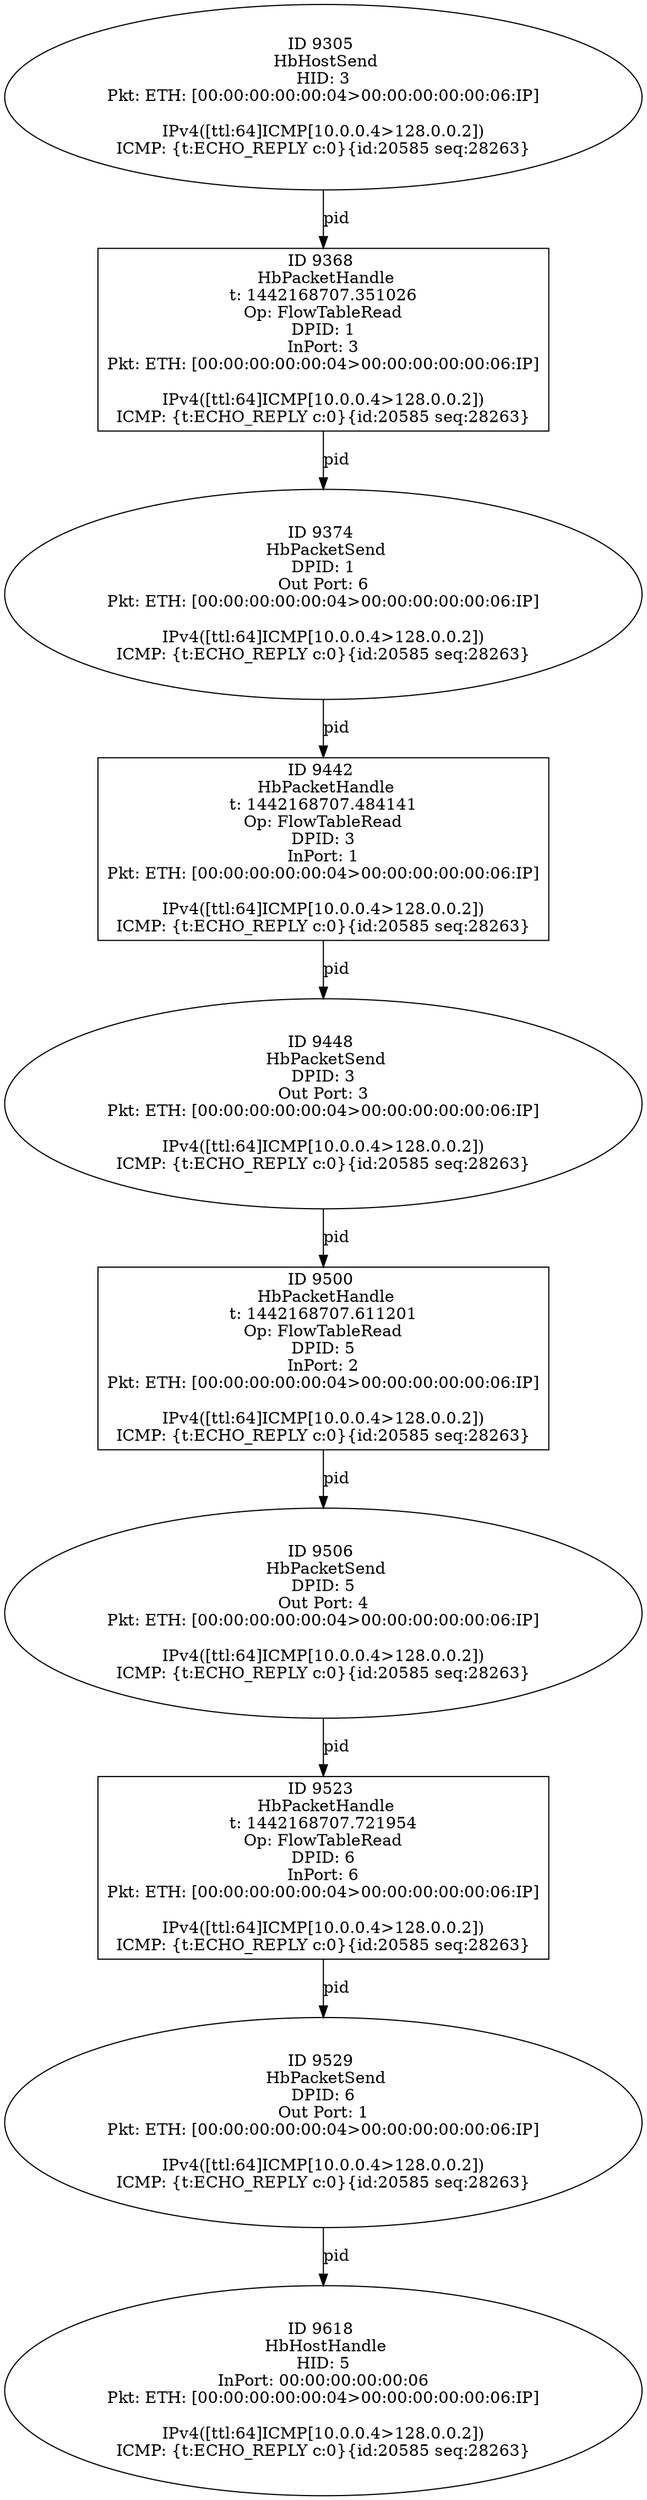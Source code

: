 strict digraph G {
9442 [shape=box, event=<hb_events.HbPacketHandle object at 0x108cd1fd0>, label="ID 9442 
 HbPacketHandle
t: 1442168707.484141
Op: FlowTableRead
DPID: 3
InPort: 1
Pkt: ETH: [00:00:00:00:00:04>00:00:00:00:00:06:IP]

IPv4([ttl:64]ICMP[10.0.0.4>128.0.0.2])
ICMP: {t:ECHO_REPLY c:0}{id:20585 seq:28263}"];
9448 [shape=oval, event=<hb_events.HbPacketSend object at 0x108cd74d0>, label="ID 9448 
 HbPacketSend
DPID: 3
Out Port: 3
Pkt: ETH: [00:00:00:00:00:04>00:00:00:00:00:06:IP]

IPv4([ttl:64]ICMP[10.0.0.4>128.0.0.2])
ICMP: {t:ECHO_REPLY c:0}{id:20585 seq:28263}"];
9506 [shape=oval, event=<hb_events.HbPacketSend object at 0x108d07190>, label="ID 9506 
 HbPacketSend
DPID: 5
Out Port: 4
Pkt: ETH: [00:00:00:00:00:04>00:00:00:00:00:06:IP]

IPv4([ttl:64]ICMP[10.0.0.4>128.0.0.2])
ICMP: {t:ECHO_REPLY c:0}{id:20585 seq:28263}"];
9618 [shape=oval, event=<hb_events.HbHostHandle object at 0x108d65050>, label="ID 9618 
 HbHostHandle
HID: 5
InPort: 00:00:00:00:00:06
Pkt: ETH: [00:00:00:00:00:04>00:00:00:00:00:06:IP]

IPv4([ttl:64]ICMP[10.0.0.4>128.0.0.2])
ICMP: {t:ECHO_REPLY c:0}{id:20585 seq:28263}"];
9523 [shape=box, event=<hb_events.HbPacketHandle object at 0x108d15810>, label="ID 9523 
 HbPacketHandle
t: 1442168707.721954
Op: FlowTableRead
DPID: 6
InPort: 6
Pkt: ETH: [00:00:00:00:00:04>00:00:00:00:00:06:IP]

IPv4([ttl:64]ICMP[10.0.0.4>128.0.0.2])
ICMP: {t:ECHO_REPLY c:0}{id:20585 seq:28263}"];
9305 [shape=oval, event=<hb_events.HbHostSend object at 0x108c50ad0>, label="ID 9305 
 HbHostSend
HID: 3
Pkt: ETH: [00:00:00:00:00:04>00:00:00:00:00:06:IP]

IPv4([ttl:64]ICMP[10.0.0.4>128.0.0.2])
ICMP: {t:ECHO_REPLY c:0}{id:20585 seq:28263}"];
9368 [shape=box, event=<hb_events.HbPacketHandle object at 0x108c95150>, label="ID 9368 
 HbPacketHandle
t: 1442168707.351026
Op: FlowTableRead
DPID: 1
InPort: 3
Pkt: ETH: [00:00:00:00:00:04>00:00:00:00:00:06:IP]

IPv4([ttl:64]ICMP[10.0.0.4>128.0.0.2])
ICMP: {t:ECHO_REPLY c:0}{id:20585 seq:28263}"];
9529 [shape=oval, event=<hb_events.HbPacketSend object at 0x108d15c50>, label="ID 9529 
 HbPacketSend
DPID: 6
Out Port: 1
Pkt: ETH: [00:00:00:00:00:04>00:00:00:00:00:06:IP]

IPv4([ttl:64]ICMP[10.0.0.4>128.0.0.2])
ICMP: {t:ECHO_REPLY c:0}{id:20585 seq:28263}"];
9500 [shape=box, event=<hb_events.HbPacketHandle object at 0x108d01c50>, label="ID 9500 
 HbPacketHandle
t: 1442168707.611201
Op: FlowTableRead
DPID: 5
InPort: 2
Pkt: ETH: [00:00:00:00:00:04>00:00:00:00:00:06:IP]

IPv4([ttl:64]ICMP[10.0.0.4>128.0.0.2])
ICMP: {t:ECHO_REPLY c:0}{id:20585 seq:28263}"];
9374 [shape=oval, event=<hb_events.HbPacketSend object at 0x108c95590>, label="ID 9374 
 HbPacketSend
DPID: 1
Out Port: 6
Pkt: ETH: [00:00:00:00:00:04>00:00:00:00:00:06:IP]

IPv4([ttl:64]ICMP[10.0.0.4>128.0.0.2])
ICMP: {t:ECHO_REPLY c:0}{id:20585 seq:28263}"];
9442 -> 9448  [rel=pid, label=pid];
9448 -> 9500  [rel=pid, label=pid];
9506 -> 9523  [rel=pid, label=pid];
9523 -> 9529  [rel=pid, label=pid];
9529 -> 9618  [rel=pid, label=pid];
9368 -> 9374  [rel=pid, label=pid];
9305 -> 9368  [rel=pid, label=pid];
9500 -> 9506  [rel=pid, label=pid];
9374 -> 9442  [rel=pid, label=pid];
}
